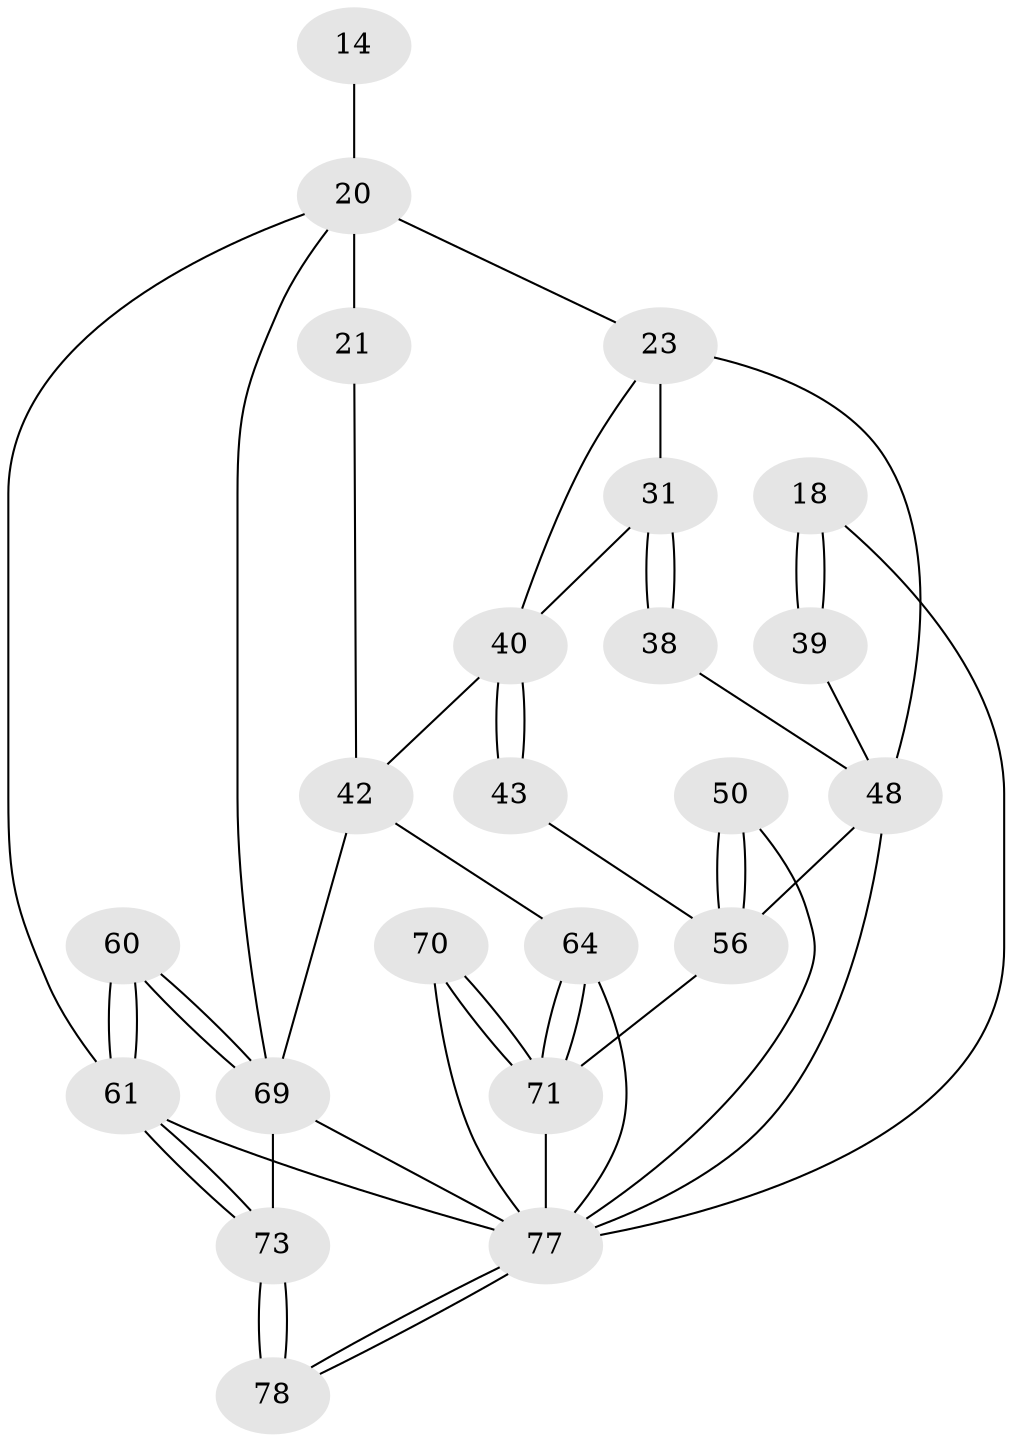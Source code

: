 // original degree distribution, {3: 0.038461538461538464, 5: 0.47435897435897434, 6: 0.24358974358974358, 4: 0.24358974358974358}
// Generated by graph-tools (version 1.1) at 2025/05/03/04/25 22:05:04]
// undirected, 23 vertices, 49 edges
graph export_dot {
graph [start="1"]
  node [color=gray90,style=filled];
  14 [pos="+0.20728654390206971+0.1250709542139498",super="+13"];
  18 [pos="+1+0"];
  20 [pos="+0.09392361434516772+0.206612854650012",super="+19+15+12"];
  21 [pos="+0.23581123913092922+0.2283615120248356"];
  23 [pos="+0.6904293354642469+0.2516651908807971",super="+10"];
  31 [pos="+0.6365343382463152+0.3908085880752114",super="+30+29"];
  38 [pos="+0.6522192944102351+0.3697234275356036"];
  39 [pos="+1+0.28302235071542087",super="+26+17"];
  40 [pos="+0.41544365845939996+0.46462468508703986",super="+37+33"];
  42 [pos="+0.2614894449377704+0.4884663219653368",super="+35+41"];
  43 [pos="+0.6310729506609741+0.4417656142356321"];
  48 [pos="+0.8933155940273161+0.4227220690853143",super="+47+44+28"];
  50 [pos="+0.8238593718251563+0.5649258747084451"];
  56 [pos="+0.6370065364042775+0.5283415850309194",super="+46+45"];
  60 [pos="+0+0.744135562665765",super="+54+25"];
  61 [pos="+0+1",super="+3"];
  64 [pos="+0.4087819927255002+0.6757445767846678",super="+59"];
  69 [pos="+0.18428268825909785+0.7239019813121479",super="+68+55"];
  70 [pos="+0.7510298232374268+0.8608121447991633"];
  71 [pos="+0.7460783117172397+0.8563033945107463",super="+58+63"];
  73 [pos="+0+1",super="+72"];
  77 [pos="+0.3266459756346833+1",super="+66+75+62"];
  78 [pos="+0.12416322003536256+1",super="+76"];
  14 -- 20 [weight=4];
  18 -- 39 [weight=2];
  18 -- 39;
  18 -- 77;
  20 -- 21 [weight=2];
  20 -- 61;
  20 -- 23;
  20 -- 69;
  21 -- 42;
  23 -- 31 [weight=2];
  23 -- 40;
  23 -- 48 [weight=2];
  31 -- 38 [weight=2];
  31 -- 38;
  31 -- 40;
  38 -- 48;
  39 -- 48 [weight=3];
  40 -- 43 [weight=2];
  40 -- 43;
  40 -- 42 [weight=2];
  42 -- 64;
  42 -- 69 [weight=2];
  43 -- 56;
  48 -- 56;
  48 -- 77 [weight=3];
  50 -- 56 [weight=2];
  50 -- 56;
  50 -- 77;
  56 -- 71;
  60 -- 61 [weight=2];
  60 -- 61;
  60 -- 69 [weight=3];
  60 -- 69;
  61 -- 73;
  61 -- 73;
  61 -- 77 [weight=2];
  64 -- 71 [weight=2];
  64 -- 71;
  64 -- 77;
  69 -- 73;
  69 -- 77;
  70 -- 71 [weight=2];
  70 -- 71;
  70 -- 77;
  71 -- 77;
  73 -- 78 [weight=2];
  73 -- 78;
  77 -- 78;
  77 -- 78;
}
